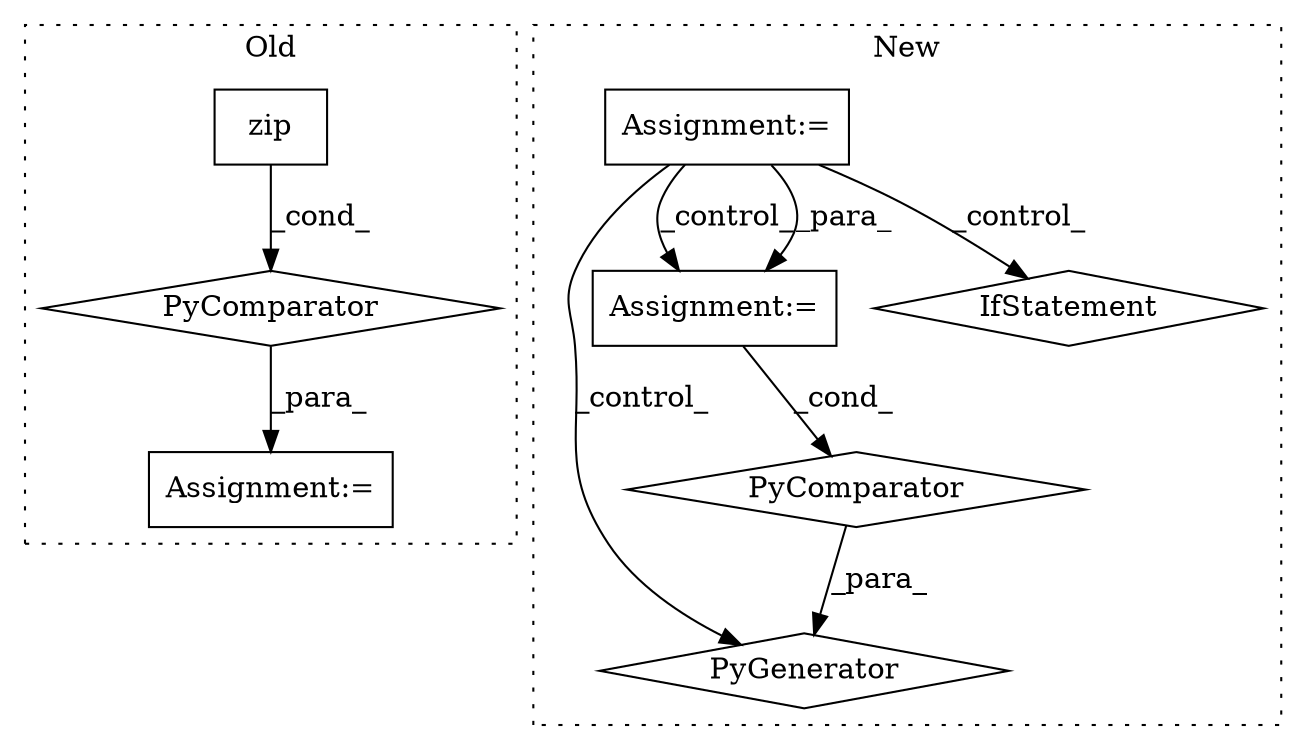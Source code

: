 digraph G {
subgraph cluster0 {
1 [label="zip" a="32" s="40684,40696" l="4,1" shape="box"];
5 [label="Assignment:=" a="7" s="40543" l="14" shape="box"];
6 [label="PyComparator" a="113" s="40813" l="46" shape="diamond"];
label = "Old";
style="dotted";
}
subgraph cluster1 {
2 [label="PyGenerator" a="107" s="40960" l="141" shape="diamond"];
3 [label="Assignment:=" a="7" s="41062" l="33" shape="box"];
4 [label="PyComparator" a="113" s="41062" l="33" shape="diamond"];
7 [label="Assignment:=" a="7" s="40636,40757" l="78,2" shape="box"];
8 [label="IfStatement" a="25" s="40876" l="21" shape="diamond"];
label = "New";
style="dotted";
}
1 -> 6 [label="_cond_"];
3 -> 4 [label="_cond_"];
4 -> 2 [label="_para_"];
6 -> 5 [label="_para_"];
7 -> 3 [label="_control_"];
7 -> 2 [label="_control_"];
7 -> 8 [label="_control_"];
7 -> 3 [label="_para_"];
}